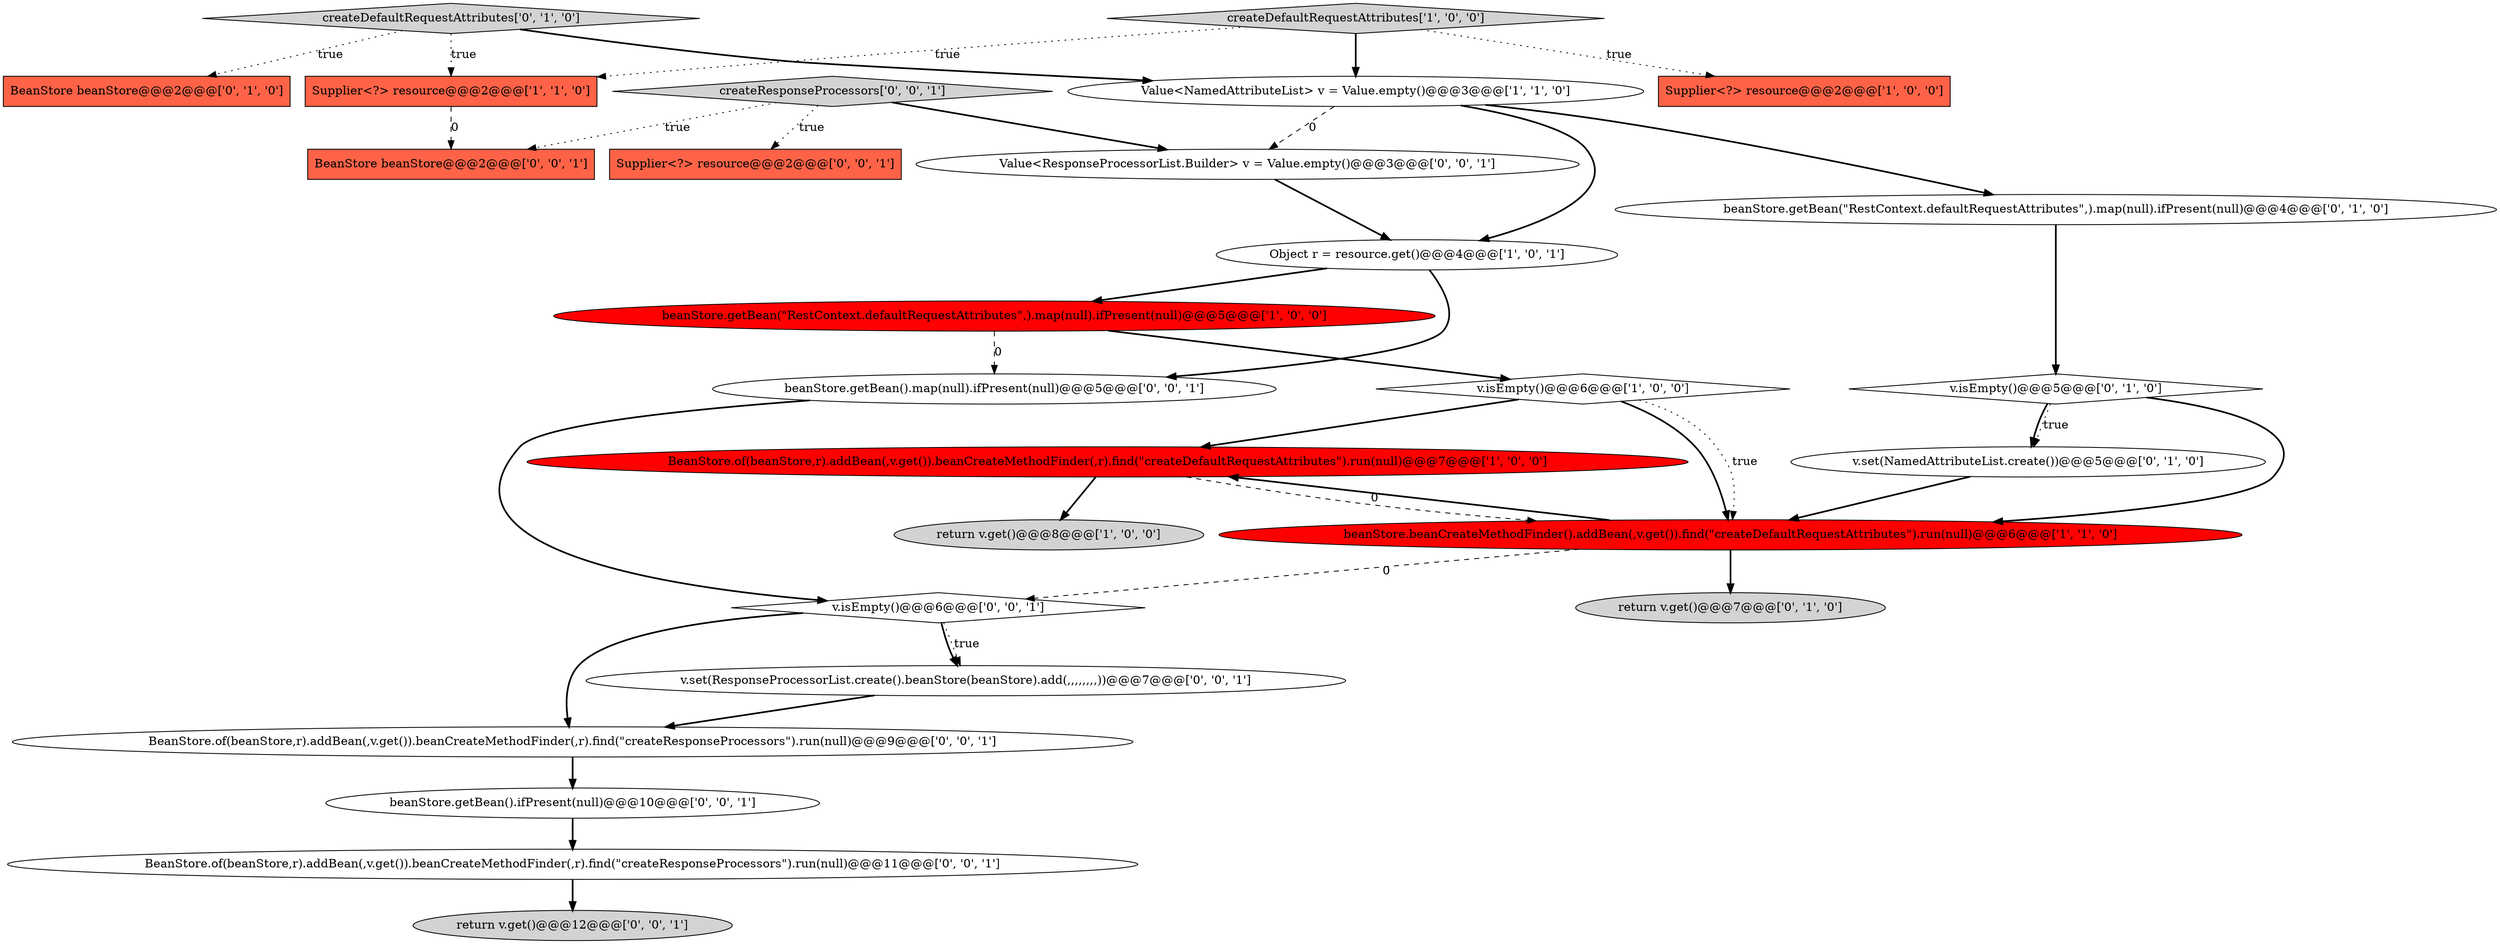 digraph {
21 [style = filled, label = "BeanStore.of(beanStore,r).addBean(,v.get()).beanCreateMethodFinder(,r).find(\"createResponseProcessors\").run(null)@@@9@@@['0', '0', '1']", fillcolor = white, shape = ellipse image = "AAA0AAABBB3BBB"];
12 [style = filled, label = "createDefaultRequestAttributes['0', '1', '0']", fillcolor = lightgray, shape = diamond image = "AAA0AAABBB2BBB"];
14 [style = filled, label = "beanStore.getBean(\"RestContext.defaultRequestAttributes\",).map(null).ifPresent(null)@@@4@@@['0', '1', '0']", fillcolor = white, shape = ellipse image = "AAA0AAABBB2BBB"];
16 [style = filled, label = "v.isEmpty()@@@6@@@['0', '0', '1']", fillcolor = white, shape = diamond image = "AAA0AAABBB3BBB"];
10 [style = filled, label = "v.set(NamedAttributeList.create())@@@5@@@['0', '1', '0']", fillcolor = white, shape = ellipse image = "AAA0AAABBB2BBB"];
4 [style = filled, label = "BeanStore.of(beanStore,r).addBean(,v.get()).beanCreateMethodFinder(,r).find(\"createDefaultRequestAttributes\").run(null)@@@7@@@['1', '0', '0']", fillcolor = red, shape = ellipse image = "AAA1AAABBB1BBB"];
24 [style = filled, label = "beanStore.getBean().map(null).ifPresent(null)@@@5@@@['0', '0', '1']", fillcolor = white, shape = ellipse image = "AAA0AAABBB3BBB"];
22 [style = filled, label = "BeanStore.of(beanStore,r).addBean(,v.get()).beanCreateMethodFinder(,r).find(\"createResponseProcessors\").run(null)@@@11@@@['0', '0', '1']", fillcolor = white, shape = ellipse image = "AAA0AAABBB3BBB"];
23 [style = filled, label = "Value<ResponseProcessorList.Builder> v = Value.empty()@@@3@@@['0', '0', '1']", fillcolor = white, shape = ellipse image = "AAA0AAABBB3BBB"];
5 [style = filled, label = "createDefaultRequestAttributes['1', '0', '0']", fillcolor = lightgray, shape = diamond image = "AAA0AAABBB1BBB"];
3 [style = filled, label = "Value<NamedAttributeList> v = Value.empty()@@@3@@@['1', '1', '0']", fillcolor = white, shape = ellipse image = "AAA0AAABBB1BBB"];
2 [style = filled, label = "beanStore.getBean(\"RestContext.defaultRequestAttributes\",).map(null).ifPresent(null)@@@5@@@['1', '0', '0']", fillcolor = red, shape = ellipse image = "AAA1AAABBB1BBB"];
13 [style = filled, label = "BeanStore beanStore@@@2@@@['0', '1', '0']", fillcolor = tomato, shape = box image = "AAA0AAABBB2BBB"];
11 [style = filled, label = "v.isEmpty()@@@5@@@['0', '1', '0']", fillcolor = white, shape = diamond image = "AAA0AAABBB2BBB"];
26 [style = filled, label = "BeanStore beanStore@@@2@@@['0', '0', '1']", fillcolor = tomato, shape = box image = "AAA0AAABBB3BBB"];
19 [style = filled, label = "createResponseProcessors['0', '0', '1']", fillcolor = lightgray, shape = diamond image = "AAA0AAABBB3BBB"];
8 [style = filled, label = "v.isEmpty()@@@6@@@['1', '0', '0']", fillcolor = white, shape = diamond image = "AAA0AAABBB1BBB"];
0 [style = filled, label = "Supplier<?> resource@@@2@@@['1', '0', '0']", fillcolor = tomato, shape = box image = "AAA0AAABBB1BBB"];
6 [style = filled, label = "Supplier<?> resource@@@2@@@['1', '1', '0']", fillcolor = tomato, shape = box image = "AAA0AAABBB1BBB"];
25 [style = filled, label = "return v.get()@@@12@@@['0', '0', '1']", fillcolor = lightgray, shape = ellipse image = "AAA0AAABBB3BBB"];
7 [style = filled, label = "return v.get()@@@8@@@['1', '0', '0']", fillcolor = lightgray, shape = ellipse image = "AAA0AAABBB1BBB"];
17 [style = filled, label = "v.set(ResponseProcessorList.create().beanStore(beanStore).add(,,,,,,,,))@@@7@@@['0', '0', '1']", fillcolor = white, shape = ellipse image = "AAA0AAABBB3BBB"];
9 [style = filled, label = "beanStore.beanCreateMethodFinder().addBean(,v.get()).find(\"createDefaultRequestAttributes\").run(null)@@@6@@@['1', '1', '0']", fillcolor = red, shape = ellipse image = "AAA1AAABBB1BBB"];
20 [style = filled, label = "Supplier<?> resource@@@2@@@['0', '0', '1']", fillcolor = tomato, shape = box image = "AAA0AAABBB3BBB"];
15 [style = filled, label = "return v.get()@@@7@@@['0', '1', '0']", fillcolor = lightgray, shape = ellipse image = "AAA0AAABBB2BBB"];
18 [style = filled, label = "beanStore.getBean().ifPresent(null)@@@10@@@['0', '0', '1']", fillcolor = white, shape = ellipse image = "AAA0AAABBB3BBB"];
1 [style = filled, label = "Object r = resource.get()@@@4@@@['1', '0', '1']", fillcolor = white, shape = ellipse image = "AAA0AAABBB1BBB"];
5->3 [style = bold, label=""];
22->25 [style = bold, label=""];
9->16 [style = dashed, label="0"];
3->1 [style = bold, label=""];
19->26 [style = dotted, label="true"];
11->10 [style = dotted, label="true"];
19->20 [style = dotted, label="true"];
9->4 [style = bold, label=""];
16->17 [style = dotted, label="true"];
3->14 [style = bold, label=""];
5->6 [style = dotted, label="true"];
5->0 [style = dotted, label="true"];
16->17 [style = bold, label=""];
11->9 [style = bold, label=""];
21->18 [style = bold, label=""];
4->7 [style = bold, label=""];
3->23 [style = dashed, label="0"];
24->16 [style = bold, label=""];
4->9 [style = dashed, label="0"];
12->13 [style = dotted, label="true"];
18->22 [style = bold, label=""];
12->6 [style = dotted, label="true"];
11->10 [style = bold, label=""];
9->15 [style = bold, label=""];
1->24 [style = bold, label=""];
16->21 [style = bold, label=""];
19->23 [style = bold, label=""];
6->26 [style = dashed, label="0"];
8->9 [style = bold, label=""];
23->1 [style = bold, label=""];
1->2 [style = bold, label=""];
10->9 [style = bold, label=""];
12->3 [style = bold, label=""];
8->9 [style = dotted, label="true"];
8->4 [style = bold, label=""];
2->24 [style = dashed, label="0"];
14->11 [style = bold, label=""];
17->21 [style = bold, label=""];
2->8 [style = bold, label=""];
}
